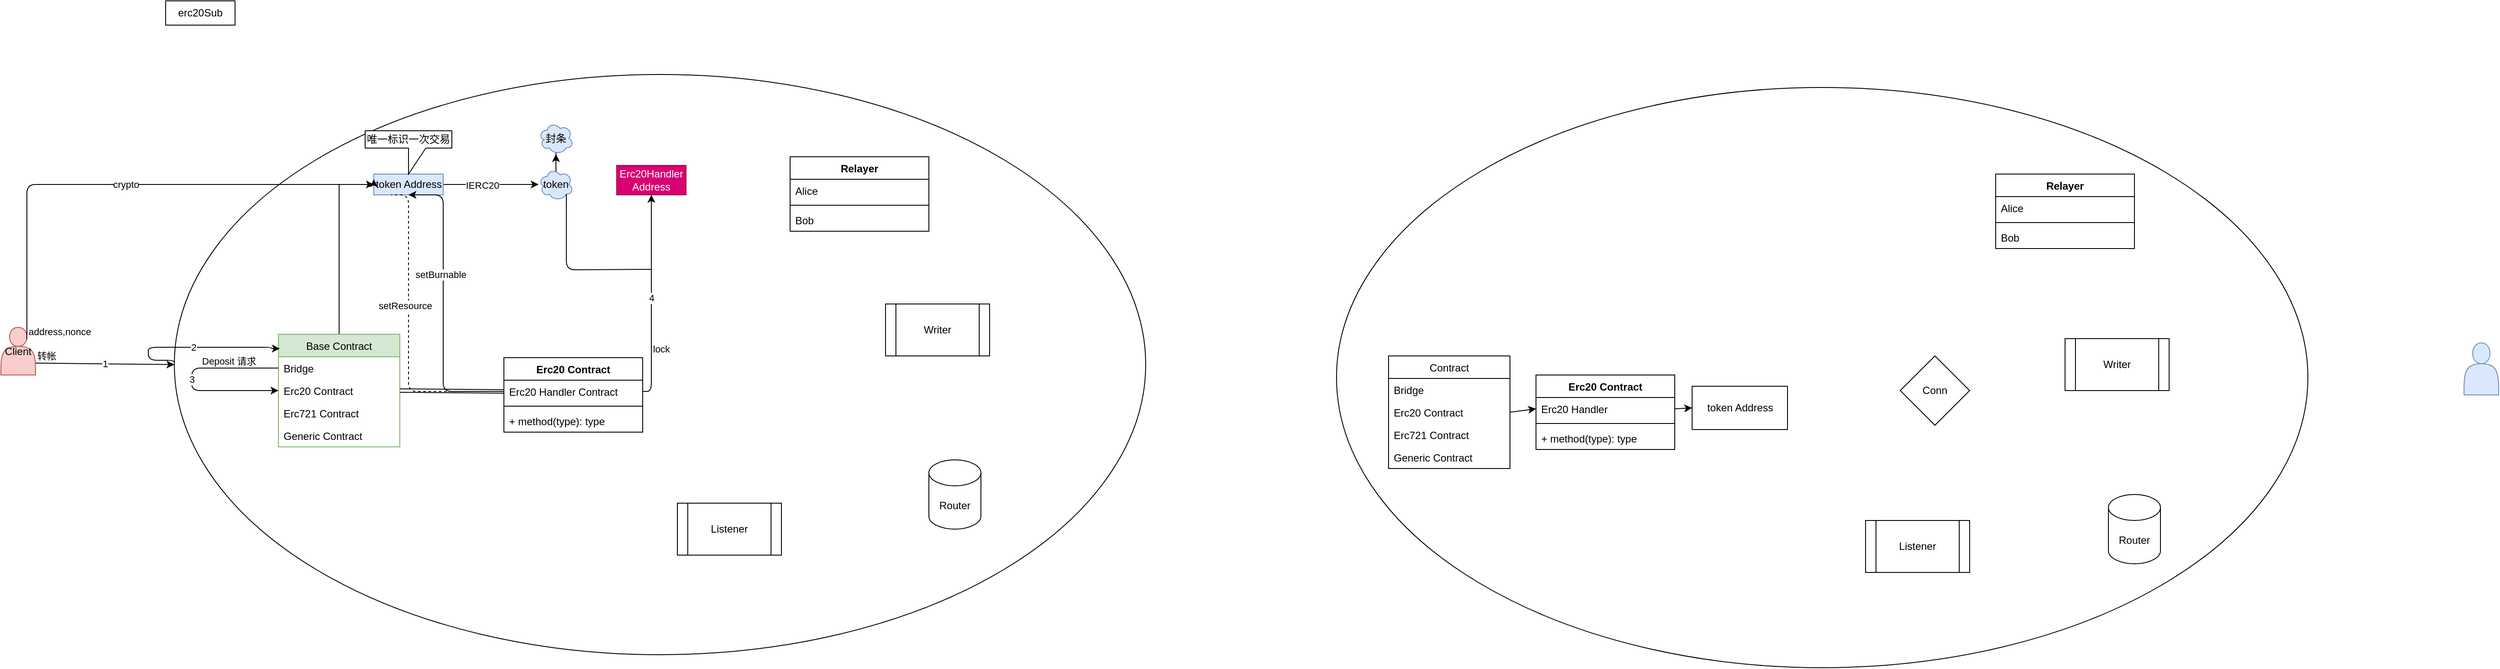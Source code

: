 <mxfile version="14.2.9" type="github">
  <diagram name="Page-1" id="c7558073-3199-34d8-9f00-42111426c3f3">
    <mxGraphModel dx="1807" dy="630" grid="1" gridSize="10" guides="1" tooltips="1" connect="1" arrows="1" fold="1" page="1" pageScale="1" pageWidth="826" pageHeight="1169" background="#ffffff" math="0" shadow="0">
      <root>
        <mxCell id="0" />
        <mxCell id="1" parent="0" />
        <mxCell id="1I83KsjmfCGvxVB3o9AE-40" value="" style="ellipse;whiteSpace=wrap;html=1;" parent="1" vertex="1">
          <mxGeometry x="-360" y="215" width="1120" height="670" as="geometry" />
        </mxCell>
        <mxCell id="1I83KsjmfCGvxVB3o9AE-116" value="" style="ellipse;whiteSpace=wrap;html=1;" parent="1" vertex="1">
          <mxGeometry x="980" y="230" width="1120" height="670" as="geometry" />
        </mxCell>
        <mxCell id="XAeKICQX4TilCshrafWl-8" style="rounded=0;orthogonalLoop=1;jettySize=auto;html=1;exitX=0.5;exitY=0;exitDx=0;exitDy=0;entryX=0;entryY=0.5;entryDx=0;entryDy=0;edgeStyle=orthogonalEdgeStyle;" edge="1" parent="1" source="1I83KsjmfCGvxVB3o9AE-66" target="1I83KsjmfCGvxVB3o9AE-88">
          <mxGeometry relative="1" as="geometry" />
        </mxCell>
        <mxCell id="1I83KsjmfCGvxVB3o9AE-66" value="Base Contract" style="swimlane;fontStyle=0;childLayout=stackLayout;horizontal=1;startSize=26;fillColor=#d5e8d4;horizontalStack=0;resizeParent=1;resizeParentMax=0;resizeLast=0;collapsible=1;marginBottom=0;strokeColor=#82b366;" parent="1" vertex="1">
          <mxGeometry x="-240" y="515" width="140" height="130" as="geometry" />
        </mxCell>
        <mxCell id="1I83KsjmfCGvxVB3o9AE-70" value="Bridge" style="text;strokeColor=none;fillColor=none;align=left;verticalAlign=top;spacingLeft=4;spacingRight=4;overflow=hidden;rotatable=0;points=[[0,0.5],[1,0.5]];portConstraint=eastwest;" parent="1I83KsjmfCGvxVB3o9AE-66" vertex="1">
          <mxGeometry y="26" width="140" height="26" as="geometry" />
        </mxCell>
        <mxCell id="1I83KsjmfCGvxVB3o9AE-68" value="Erc20 Contract" style="text;strokeColor=none;fillColor=none;align=left;verticalAlign=top;spacingLeft=4;spacingRight=4;overflow=hidden;rotatable=0;points=[[0,0.5],[1,0.5]];portConstraint=eastwest;" parent="1I83KsjmfCGvxVB3o9AE-66" vertex="1">
          <mxGeometry y="52" width="140" height="26" as="geometry" />
        </mxCell>
        <mxCell id="1I83KsjmfCGvxVB3o9AE-73" value="Erc721 Contract" style="text;strokeColor=none;fillColor=none;align=left;verticalAlign=top;spacingLeft=4;spacingRight=4;overflow=hidden;rotatable=0;points=[[0,0.5],[1,0.5]];portConstraint=eastwest;" parent="1I83KsjmfCGvxVB3o9AE-66" vertex="1">
          <mxGeometry y="78" width="140" height="26" as="geometry" />
        </mxCell>
        <mxCell id="1I83KsjmfCGvxVB3o9AE-74" value="Generic Contract" style="text;strokeColor=none;fillColor=none;align=left;verticalAlign=top;spacingLeft=4;spacingRight=4;overflow=hidden;rotatable=0;points=[[0,0.5],[1,0.5]];portConstraint=eastwest;" parent="1I83KsjmfCGvxVB3o9AE-66" vertex="1">
          <mxGeometry y="104" width="140" height="26" as="geometry" />
        </mxCell>
        <mxCell id="1I83KsjmfCGvxVB3o9AE-160" value="" style="endArrow=classic;html=1;fontSize=5;exitX=0;exitY=0.5;exitDx=0;exitDy=0;entryX=0;entryY=0.5;entryDx=0;entryDy=0;edgeStyle=orthogonalEdgeStyle;" parent="1I83KsjmfCGvxVB3o9AE-66" source="1I83KsjmfCGvxVB3o9AE-70" target="1I83KsjmfCGvxVB3o9AE-68" edge="1">
          <mxGeometry relative="1" as="geometry">
            <mxPoint x="-440" y="-28" as="sourcePoint" />
            <mxPoint x="-280" y="-28" as="targetPoint" />
            <Array as="points">
              <mxPoint x="-100" y="39" />
              <mxPoint x="-100" y="65" />
            </Array>
          </mxGeometry>
        </mxCell>
        <mxCell id="1I83KsjmfCGvxVB3o9AE-161" value="3" style="edgeLabel;resizable=0;html=1;align=center;verticalAlign=middle;" parent="1I83KsjmfCGvxVB3o9AE-160" connectable="0" vertex="1">
          <mxGeometry relative="1" as="geometry" />
        </mxCell>
        <mxCell id="1I83KsjmfCGvxVB3o9AE-162" value="Deposit 请求" style="edgeLabel;resizable=0;html=1;align=left;verticalAlign=bottom;" parent="1I83KsjmfCGvxVB3o9AE-160" connectable="0" vertex="1">
          <mxGeometry x="-1" relative="1" as="geometry">
            <mxPoint x="-90" as="offset" />
          </mxGeometry>
        </mxCell>
        <mxCell id="1I83KsjmfCGvxVB3o9AE-78" value="Erc20 Contract" style="swimlane;fontStyle=1;align=center;verticalAlign=top;childLayout=stackLayout;horizontal=1;startSize=26;horizontalStack=0;resizeParent=1;resizeParentMax=0;resizeLast=0;collapsible=1;marginBottom=0;" parent="1" vertex="1">
          <mxGeometry x="20" y="542" width="160" height="86" as="geometry" />
        </mxCell>
        <mxCell id="1I83KsjmfCGvxVB3o9AE-79" value="Erc20 Handler Contract" style="text;strokeColor=none;fillColor=none;align=left;verticalAlign=top;spacingLeft=4;spacingRight=4;overflow=hidden;rotatable=0;points=[[0,0.5],[1,0.5]];portConstraint=eastwest;" parent="1I83KsjmfCGvxVB3o9AE-78" vertex="1">
          <mxGeometry y="26" width="160" height="26" as="geometry" />
        </mxCell>
        <mxCell id="1I83KsjmfCGvxVB3o9AE-80" value="" style="line;strokeWidth=1;fillColor=none;align=left;verticalAlign=middle;spacingTop=-1;spacingLeft=3;spacingRight=3;rotatable=0;labelPosition=right;points=[];portConstraint=eastwest;" parent="1I83KsjmfCGvxVB3o9AE-78" vertex="1">
          <mxGeometry y="52" width="160" height="8" as="geometry" />
        </mxCell>
        <mxCell id="1I83KsjmfCGvxVB3o9AE-81" value="+ method(type): type" style="text;strokeColor=none;fillColor=none;align=left;verticalAlign=top;spacingLeft=4;spacingRight=4;overflow=hidden;rotatable=0;points=[[0,0.5],[1,0.5]];portConstraint=eastwest;" parent="1I83KsjmfCGvxVB3o9AE-78" vertex="1">
          <mxGeometry y="60" width="160" height="26" as="geometry" />
        </mxCell>
        <mxCell id="1I83KsjmfCGvxVB3o9AE-83" value="Relayer" style="swimlane;fontStyle=1;align=center;verticalAlign=top;childLayout=stackLayout;horizontal=1;startSize=26;horizontalStack=0;resizeParent=1;resizeParentMax=0;resizeLast=0;collapsible=1;marginBottom=0;" parent="1" vertex="1">
          <mxGeometry x="350" y="310" width="160" height="86" as="geometry" />
        </mxCell>
        <mxCell id="1I83KsjmfCGvxVB3o9AE-84" value="Alice" style="text;strokeColor=none;fillColor=none;align=left;verticalAlign=top;spacingLeft=4;spacingRight=4;overflow=hidden;rotatable=0;points=[[0,0.5],[1,0.5]];portConstraint=eastwest;" parent="1I83KsjmfCGvxVB3o9AE-83" vertex="1">
          <mxGeometry y="26" width="160" height="26" as="geometry" />
        </mxCell>
        <mxCell id="1I83KsjmfCGvxVB3o9AE-85" value="" style="line;strokeWidth=1;fillColor=none;align=left;verticalAlign=middle;spacingTop=-1;spacingLeft=3;spacingRight=3;rotatable=0;labelPosition=right;points=[];portConstraint=eastwest;" parent="1I83KsjmfCGvxVB3o9AE-83" vertex="1">
          <mxGeometry y="52" width="160" height="8" as="geometry" />
        </mxCell>
        <mxCell id="1I83KsjmfCGvxVB3o9AE-86" value="Bob" style="text;strokeColor=none;fillColor=none;align=left;verticalAlign=top;spacingLeft=4;spacingRight=4;overflow=hidden;rotatable=0;points=[[0,0.5],[1,0.5]];portConstraint=eastwest;" parent="1I83KsjmfCGvxVB3o9AE-83" vertex="1">
          <mxGeometry y="60" width="160" height="26" as="geometry" />
        </mxCell>
        <mxCell id="XAeKICQX4TilCshrafWl-26" value="" style="edgeStyle=orthogonalEdgeStyle;rounded=0;orthogonalLoop=1;jettySize=auto;html=1;" edge="1" parent="1" source="1I83KsjmfCGvxVB3o9AE-88" target="XAeKICQX4TilCshrafWl-25">
          <mxGeometry relative="1" as="geometry" />
        </mxCell>
        <mxCell id="XAeKICQX4TilCshrafWl-27" value="IERC20" style="edgeLabel;html=1;align=center;verticalAlign=middle;resizable=0;points=[];" vertex="1" connectable="0" parent="XAeKICQX4TilCshrafWl-26">
          <mxGeometry x="-0.195" y="-1" relative="1" as="geometry">
            <mxPoint as="offset" />
          </mxGeometry>
        </mxCell>
        <mxCell id="1I83KsjmfCGvxVB3o9AE-88" value="token Address" style="html=1;fillColor=#dae8fc;strokeColor=#6c8ebf;" parent="1" vertex="1">
          <mxGeometry x="-130" y="330" width="80" height="24" as="geometry" />
        </mxCell>
        <mxCell id="1I83KsjmfCGvxVB3o9AE-90" value="Listener" style="shape=process;whiteSpace=wrap;html=1;backgroundOutline=1;" parent="1" vertex="1">
          <mxGeometry x="220" y="710" width="120" height="60" as="geometry" />
        </mxCell>
        <mxCell id="1I83KsjmfCGvxVB3o9AE-91" value="Writer" style="shape=process;whiteSpace=wrap;html=1;backgroundOutline=1;" parent="1" vertex="1">
          <mxGeometry x="460" y="480" width="120" height="60" as="geometry" />
        </mxCell>
        <mxCell id="1I83KsjmfCGvxVB3o9AE-95" value="Router" style="shape=cylinder3;whiteSpace=wrap;html=1;boundedLbl=1;backgroundOutline=1;size=15;" parent="1" vertex="1">
          <mxGeometry x="510" y="660" width="60" height="80" as="geometry" />
        </mxCell>
        <mxCell id="1I83KsjmfCGvxVB3o9AE-96" value="Contract" style="swimlane;fontStyle=0;childLayout=stackLayout;horizontal=1;startSize=26;fillColor=none;horizontalStack=0;resizeParent=1;resizeParentMax=0;resizeLast=0;collapsible=1;marginBottom=0;" parent="1" vertex="1">
          <mxGeometry x="1040" y="540" width="140" height="130" as="geometry" />
        </mxCell>
        <mxCell id="1I83KsjmfCGvxVB3o9AE-97" value="Bridge" style="text;strokeColor=none;fillColor=none;align=left;verticalAlign=top;spacingLeft=4;spacingRight=4;overflow=hidden;rotatable=0;points=[[0,0.5],[1,0.5]];portConstraint=eastwest;" parent="1I83KsjmfCGvxVB3o9AE-96" vertex="1">
          <mxGeometry y="26" width="140" height="26" as="geometry" />
        </mxCell>
        <mxCell id="1I83KsjmfCGvxVB3o9AE-98" value="Erc20 Contract" style="text;strokeColor=none;fillColor=none;align=left;verticalAlign=top;spacingLeft=4;spacingRight=4;overflow=hidden;rotatable=0;points=[[0,0.5],[1,0.5]];portConstraint=eastwest;" parent="1I83KsjmfCGvxVB3o9AE-96" vertex="1">
          <mxGeometry y="52" width="140" height="26" as="geometry" />
        </mxCell>
        <mxCell id="1I83KsjmfCGvxVB3o9AE-99" value="Erc721 Contract" style="text;strokeColor=none;fillColor=none;align=left;verticalAlign=top;spacingLeft=4;spacingRight=4;overflow=hidden;rotatable=0;points=[[0,0.5],[1,0.5]];portConstraint=eastwest;" parent="1I83KsjmfCGvxVB3o9AE-96" vertex="1">
          <mxGeometry y="78" width="140" height="26" as="geometry" />
        </mxCell>
        <mxCell id="1I83KsjmfCGvxVB3o9AE-100" value="Generic Contract" style="text;strokeColor=none;fillColor=none;align=left;verticalAlign=top;spacingLeft=4;spacingRight=4;overflow=hidden;rotatable=0;points=[[0,0.5],[1,0.5]];portConstraint=eastwest;" parent="1I83KsjmfCGvxVB3o9AE-96" vertex="1">
          <mxGeometry y="104" width="140" height="26" as="geometry" />
        </mxCell>
        <mxCell id="1I83KsjmfCGvxVB3o9AE-101" value="Erc20 Contract" style="swimlane;fontStyle=1;align=center;verticalAlign=top;childLayout=stackLayout;horizontal=1;startSize=26;horizontalStack=0;resizeParent=1;resizeParentMax=0;resizeLast=0;collapsible=1;marginBottom=0;" parent="1" vertex="1">
          <mxGeometry x="1210" y="562" width="160" height="86" as="geometry" />
        </mxCell>
        <mxCell id="1I83KsjmfCGvxVB3o9AE-102" value="Erc20 Handler" style="text;strokeColor=none;fillColor=none;align=left;verticalAlign=top;spacingLeft=4;spacingRight=4;overflow=hidden;rotatable=0;points=[[0,0.5],[1,0.5]];portConstraint=eastwest;" parent="1I83KsjmfCGvxVB3o9AE-101" vertex="1">
          <mxGeometry y="26" width="160" height="26" as="geometry" />
        </mxCell>
        <mxCell id="1I83KsjmfCGvxVB3o9AE-103" value="" style="line;strokeWidth=1;fillColor=none;align=left;verticalAlign=middle;spacingTop=-1;spacingLeft=3;spacingRight=3;rotatable=0;labelPosition=right;points=[];portConstraint=eastwest;" parent="1I83KsjmfCGvxVB3o9AE-101" vertex="1">
          <mxGeometry y="52" width="160" height="8" as="geometry" />
        </mxCell>
        <mxCell id="1I83KsjmfCGvxVB3o9AE-104" value="+ method(type): type" style="text;strokeColor=none;fillColor=none;align=left;verticalAlign=top;spacingLeft=4;spacingRight=4;overflow=hidden;rotatable=0;points=[[0,0.5],[1,0.5]];portConstraint=eastwest;" parent="1I83KsjmfCGvxVB3o9AE-101" vertex="1">
          <mxGeometry y="60" width="160" height="26" as="geometry" />
        </mxCell>
        <mxCell id="1I83KsjmfCGvxVB3o9AE-105" style="edgeStyle=none;rounded=0;orthogonalLoop=1;jettySize=auto;html=1;exitX=1;exitY=0.5;exitDx=0;exitDy=0;entryX=0;entryY=0.5;entryDx=0;entryDy=0;" parent="1" source="1I83KsjmfCGvxVB3o9AE-98" target="1I83KsjmfCGvxVB3o9AE-102" edge="1">
          <mxGeometry relative="1" as="geometry" />
        </mxCell>
        <mxCell id="1I83KsjmfCGvxVB3o9AE-106" value="Relayer" style="swimlane;fontStyle=1;align=center;verticalAlign=top;childLayout=stackLayout;horizontal=1;startSize=26;horizontalStack=0;resizeParent=1;resizeParentMax=0;resizeLast=0;collapsible=1;marginBottom=0;" parent="1" vertex="1">
          <mxGeometry x="1740" y="330" width="160" height="86" as="geometry" />
        </mxCell>
        <mxCell id="1I83KsjmfCGvxVB3o9AE-107" value="Alice" style="text;strokeColor=none;fillColor=none;align=left;verticalAlign=top;spacingLeft=4;spacingRight=4;overflow=hidden;rotatable=0;points=[[0,0.5],[1,0.5]];portConstraint=eastwest;" parent="1I83KsjmfCGvxVB3o9AE-106" vertex="1">
          <mxGeometry y="26" width="160" height="26" as="geometry" />
        </mxCell>
        <mxCell id="1I83KsjmfCGvxVB3o9AE-108" value="" style="line;strokeWidth=1;fillColor=none;align=left;verticalAlign=middle;spacingTop=-1;spacingLeft=3;spacingRight=3;rotatable=0;labelPosition=right;points=[];portConstraint=eastwest;" parent="1I83KsjmfCGvxVB3o9AE-106" vertex="1">
          <mxGeometry y="52" width="160" height="8" as="geometry" />
        </mxCell>
        <mxCell id="1I83KsjmfCGvxVB3o9AE-109" value="Bob" style="text;strokeColor=none;fillColor=none;align=left;verticalAlign=top;spacingLeft=4;spacingRight=4;overflow=hidden;rotatable=0;points=[[0,0.5],[1,0.5]];portConstraint=eastwest;" parent="1I83KsjmfCGvxVB3o9AE-106" vertex="1">
          <mxGeometry y="60" width="160" height="26" as="geometry" />
        </mxCell>
        <mxCell id="1I83KsjmfCGvxVB3o9AE-110" value="token Address" style="html=1;" parent="1" vertex="1">
          <mxGeometry x="1390" y="575" width="110" height="50" as="geometry" />
        </mxCell>
        <mxCell id="1I83KsjmfCGvxVB3o9AE-111" style="edgeStyle=none;rounded=0;orthogonalLoop=1;jettySize=auto;html=1;exitX=1;exitY=0.5;exitDx=0;exitDy=0;entryX=0;entryY=0.5;entryDx=0;entryDy=0;" parent="1" source="1I83KsjmfCGvxVB3o9AE-102" target="1I83KsjmfCGvxVB3o9AE-110" edge="1">
          <mxGeometry relative="1" as="geometry" />
        </mxCell>
        <mxCell id="1I83KsjmfCGvxVB3o9AE-112" value="Listener" style="shape=process;whiteSpace=wrap;html=1;backgroundOutline=1;" parent="1" vertex="1">
          <mxGeometry x="1590" y="730" width="120" height="60" as="geometry" />
        </mxCell>
        <mxCell id="1I83KsjmfCGvxVB3o9AE-113" value="Writer" style="shape=process;whiteSpace=wrap;html=1;backgroundOutline=1;" parent="1" vertex="1">
          <mxGeometry x="1820" y="520" width="120" height="60" as="geometry" />
        </mxCell>
        <mxCell id="1I83KsjmfCGvxVB3o9AE-114" value="Conn" style="rhombus;whiteSpace=wrap;html=1;" parent="1" vertex="1">
          <mxGeometry x="1630" y="540" width="80" height="80" as="geometry" />
        </mxCell>
        <mxCell id="1I83KsjmfCGvxVB3o9AE-115" value="Router" style="shape=cylinder3;whiteSpace=wrap;html=1;boundedLbl=1;backgroundOutline=1;size=15;" parent="1" vertex="1">
          <mxGeometry x="1870" y="700" width="60" height="80" as="geometry" />
        </mxCell>
        <mxCell id="1I83KsjmfCGvxVB3o9AE-118" value="Client" style="shape=actor;whiteSpace=wrap;html=1;fillColor=#f8cecc;strokeColor=#b85450;" parent="1" vertex="1">
          <mxGeometry x="-560" y="507" width="40" height="55" as="geometry" />
        </mxCell>
        <mxCell id="1I83KsjmfCGvxVB3o9AE-155" value="" style="endArrow=classic;html=1;fontSize=5;exitX=1;exitY=0.75;exitDx=0;exitDy=0;entryX=0;entryY=0.5;entryDx=0;entryDy=0;" parent="1" source="1I83KsjmfCGvxVB3o9AE-118" target="1I83KsjmfCGvxVB3o9AE-40" edge="1">
          <mxGeometry relative="1" as="geometry">
            <mxPoint x="-690" y="490" as="sourcePoint" />
            <mxPoint x="-530" y="490" as="targetPoint" />
          </mxGeometry>
        </mxCell>
        <mxCell id="1I83KsjmfCGvxVB3o9AE-156" value="1" style="edgeLabel;resizable=0;html=1;align=center;verticalAlign=middle;" parent="1I83KsjmfCGvxVB3o9AE-155" connectable="0" vertex="1">
          <mxGeometry relative="1" as="geometry" />
        </mxCell>
        <mxCell id="1I83KsjmfCGvxVB3o9AE-157" value="转帐" style="edgeLabel;resizable=0;html=1;align=left;verticalAlign=bottom;" parent="1I83KsjmfCGvxVB3o9AE-155" connectable="0" vertex="1">
          <mxGeometry x="-1" relative="1" as="geometry" />
        </mxCell>
        <mxCell id="1I83KsjmfCGvxVB3o9AE-158" value="" style="endArrow=classic;html=1;fontSize=5;exitX=0;exitY=0.5;exitDx=0;exitDy=0;entryX=0.011;entryY=0.127;entryDx=0;entryDy=0;entryPerimeter=0;edgeStyle=orthogonalEdgeStyle;" parent="1" source="1I83KsjmfCGvxVB3o9AE-40" target="1I83KsjmfCGvxVB3o9AE-66" edge="1">
          <mxGeometry relative="1" as="geometry">
            <mxPoint x="-660" y="490" as="sourcePoint" />
            <mxPoint x="-560" y="490" as="targetPoint" />
            <Array as="points">
              <mxPoint x="-390" y="545" />
              <mxPoint x="-390" y="530" />
              <mxPoint x="-248" y="530" />
            </Array>
          </mxGeometry>
        </mxCell>
        <mxCell id="1I83KsjmfCGvxVB3o9AE-159" value="2" style="edgeLabel;resizable=0;html=1;align=center;verticalAlign=middle;" parent="1I83KsjmfCGvxVB3o9AE-158" connectable="0" vertex="1">
          <mxGeometry relative="1" as="geometry" />
        </mxCell>
        <mxCell id="1I83KsjmfCGvxVB3o9AE-163" style="rounded=0;orthogonalLoop=1;jettySize=auto;html=1;exitX=1;exitY=0.5;exitDx=0;exitDy=0;entryX=0;entryY=0.5;entryDx=0;entryDy=0;fontSize=5;shape=link;" parent="1" source="1I83KsjmfCGvxVB3o9AE-68" target="1I83KsjmfCGvxVB3o9AE-79" edge="1">
          <mxGeometry relative="1" as="geometry" />
        </mxCell>
        <mxCell id="riQ7g93C6LSKottkotCW-1" value="" style="shape=actor;whiteSpace=wrap;html=1;fillColor=#dae8fc;strokeColor=#6c8ebf;" parent="1" vertex="1">
          <mxGeometry x="2280" y="525" width="40" height="60" as="geometry" />
        </mxCell>
        <mxCell id="XAeKICQX4TilCshrafWl-4" value="erc20Sub" style="rounded=0;whiteSpace=wrap;html=1;" vertex="1" parent="1">
          <mxGeometry x="-370" y="130" width="80" height="28" as="geometry" />
        </mxCell>
        <mxCell id="XAeKICQX4TilCshrafWl-14" value="" style="endArrow=classic;html=1;entryX=0;entryY=0.25;entryDx=0;entryDy=0;exitX=0.75;exitY=0.25;exitDx=0;exitDy=0;exitPerimeter=0;edgeStyle=orthogonalEdgeStyle;" edge="1" parent="1" source="1I83KsjmfCGvxVB3o9AE-118" target="1I83KsjmfCGvxVB3o9AE-88">
          <mxGeometry relative="1" as="geometry">
            <mxPoint x="-30" y="570" as="sourcePoint" />
            <mxPoint x="130" y="570" as="targetPoint" />
            <Array as="points">
              <mxPoint x="-530" y="342" />
              <mxPoint x="-130" y="342" />
            </Array>
          </mxGeometry>
        </mxCell>
        <mxCell id="XAeKICQX4TilCshrafWl-15" value="crypto" style="edgeLabel;resizable=0;html=1;align=center;verticalAlign=middle;" connectable="0" vertex="1" parent="XAeKICQX4TilCshrafWl-14">
          <mxGeometry relative="1" as="geometry" />
        </mxCell>
        <mxCell id="XAeKICQX4TilCshrafWl-16" value="address,nonce" style="edgeLabel;resizable=0;html=1;align=left;verticalAlign=bottom;" connectable="0" vertex="1" parent="XAeKICQX4TilCshrafWl-14">
          <mxGeometry x="-1" relative="1" as="geometry" />
        </mxCell>
        <mxCell id="XAeKICQX4TilCshrafWl-17" value="" style="endArrow=none;dashed=1;html=1;exitX=0;exitY=0.5;exitDx=0;exitDy=0;entryX=0.25;entryY=1;entryDx=0;entryDy=0;edgeStyle=orthogonalEdgeStyle;" edge="1" parent="1" source="1I83KsjmfCGvxVB3o9AE-79" target="1I83KsjmfCGvxVB3o9AE-88">
          <mxGeometry width="50" height="50" relative="1" as="geometry">
            <mxPoint x="30" y="590" as="sourcePoint" />
            <mxPoint x="80" y="540" as="targetPoint" />
            <Array as="points">
              <mxPoint x="-90" y="581" />
              <mxPoint x="-90" y="354" />
            </Array>
          </mxGeometry>
        </mxCell>
        <mxCell id="XAeKICQX4TilCshrafWl-18" value="setResource" style="edgeLabel;html=1;align=center;verticalAlign=middle;resizable=0;points=[];" vertex="1" connectable="0" parent="XAeKICQX4TilCshrafWl-17">
          <mxGeometry x="0.174" y="4" relative="1" as="geometry">
            <mxPoint as="offset" />
          </mxGeometry>
        </mxCell>
        <mxCell id="XAeKICQX4TilCshrafWl-23" value="" style="endArrow=classic;html=1;exitX=0;exitY=0.5;exitDx=0;exitDy=0;entryX=0.5;entryY=1;entryDx=0;entryDy=0;edgeStyle=orthogonalEdgeStyle;" edge="1" parent="1" source="1I83KsjmfCGvxVB3o9AE-79" target="1I83KsjmfCGvxVB3o9AE-88">
          <mxGeometry width="50" height="50" relative="1" as="geometry">
            <mxPoint x="90" y="540" as="sourcePoint" />
            <mxPoint x="140" y="490" as="targetPoint" />
            <Array as="points">
              <mxPoint x="-50" y="581" />
              <mxPoint x="-50" y="354" />
            </Array>
          </mxGeometry>
        </mxCell>
        <mxCell id="XAeKICQX4TilCshrafWl-24" value="setBurnable" style="edgeLabel;html=1;align=center;verticalAlign=middle;resizable=0;points=[];" vertex="1" connectable="0" parent="XAeKICQX4TilCshrafWl-23">
          <mxGeometry x="0.216" y="3" relative="1" as="geometry">
            <mxPoint as="offset" />
          </mxGeometry>
        </mxCell>
        <mxCell id="XAeKICQX4TilCshrafWl-40" value="" style="edgeStyle=orthogonalEdgeStyle;rounded=0;orthogonalLoop=1;jettySize=auto;html=1;" edge="1" parent="1" source="XAeKICQX4TilCshrafWl-25" target="XAeKICQX4TilCshrafWl-39">
          <mxGeometry relative="1" as="geometry" />
        </mxCell>
        <mxCell id="XAeKICQX4TilCshrafWl-25" value="token" style="ellipse;shape=cloud;whiteSpace=wrap;html=1;strokeColor=#6c8ebf;fillColor=#dae8fc;" vertex="1" parent="1">
          <mxGeometry x="60" y="323.5" width="40" height="37" as="geometry" />
        </mxCell>
        <mxCell id="XAeKICQX4TilCshrafWl-31" value="Erc20Handler Address" style="html=1;whiteSpace=wrap;container=1;recursiveResize=0;collapsible=0;fillColor=#d80073;strokeColor=#A50040;fontColor=#ffffff;" vertex="1" parent="1">
          <mxGeometry x="150" y="320" width="80" height="34" as="geometry" />
        </mxCell>
        <mxCell id="XAeKICQX4TilCshrafWl-34" value="" style="endArrow=classic;html=1;entryX=0.5;entryY=1;entryDx=0;entryDy=0;exitX=1;exitY=0.5;exitDx=0;exitDy=0;edgeStyle=orthogonalEdgeStyle;" edge="1" parent="1" source="1I83KsjmfCGvxVB3o9AE-79" target="XAeKICQX4TilCshrafWl-31">
          <mxGeometry relative="1" as="geometry">
            <mxPoint x="-110" y="500" as="sourcePoint" />
            <mxPoint x="50" y="500" as="targetPoint" />
          </mxGeometry>
        </mxCell>
        <mxCell id="XAeKICQX4TilCshrafWl-35" value="4" style="edgeLabel;resizable=0;html=1;align=center;verticalAlign=middle;" connectable="0" vertex="1" parent="XAeKICQX4TilCshrafWl-34">
          <mxGeometry relative="1" as="geometry" />
        </mxCell>
        <mxCell id="XAeKICQX4TilCshrafWl-36" value="lock" style="edgeLabel;resizable=0;html=1;align=left;verticalAlign=bottom;" connectable="0" vertex="1" parent="XAeKICQX4TilCshrafWl-34">
          <mxGeometry x="-1" relative="1" as="geometry">
            <mxPoint x="10" y="-41" as="offset" />
          </mxGeometry>
        </mxCell>
        <mxCell id="XAeKICQX4TilCshrafWl-38" value="唯一标识一次交易" style="shape=callout;whiteSpace=wrap;html=1;perimeter=calloutPerimeter;" vertex="1" parent="1">
          <mxGeometry x="-140" y="280" width="100" height="50" as="geometry" />
        </mxCell>
        <mxCell id="XAeKICQX4TilCshrafWl-39" value="封条" style="ellipse;shape=cloud;whiteSpace=wrap;html=1;strokeColor=#6c8ebf;fillColor=#dae8fc;" vertex="1" parent="1">
          <mxGeometry x="60" y="270" width="40" height="37" as="geometry" />
        </mxCell>
        <mxCell id="XAeKICQX4TilCshrafWl-41" value="" style="endArrow=none;html=1;entryX=0.8;entryY=0.8;entryDx=0;entryDy=0;entryPerimeter=0;edgeStyle=orthogonalEdgeStyle;" edge="1" parent="1" target="XAeKICQX4TilCshrafWl-25">
          <mxGeometry width="50" height="50" relative="1" as="geometry">
            <mxPoint x="190" y="440" as="sourcePoint" />
            <mxPoint x="140" y="380" as="targetPoint" />
          </mxGeometry>
        </mxCell>
      </root>
    </mxGraphModel>
  </diagram>
</mxfile>
